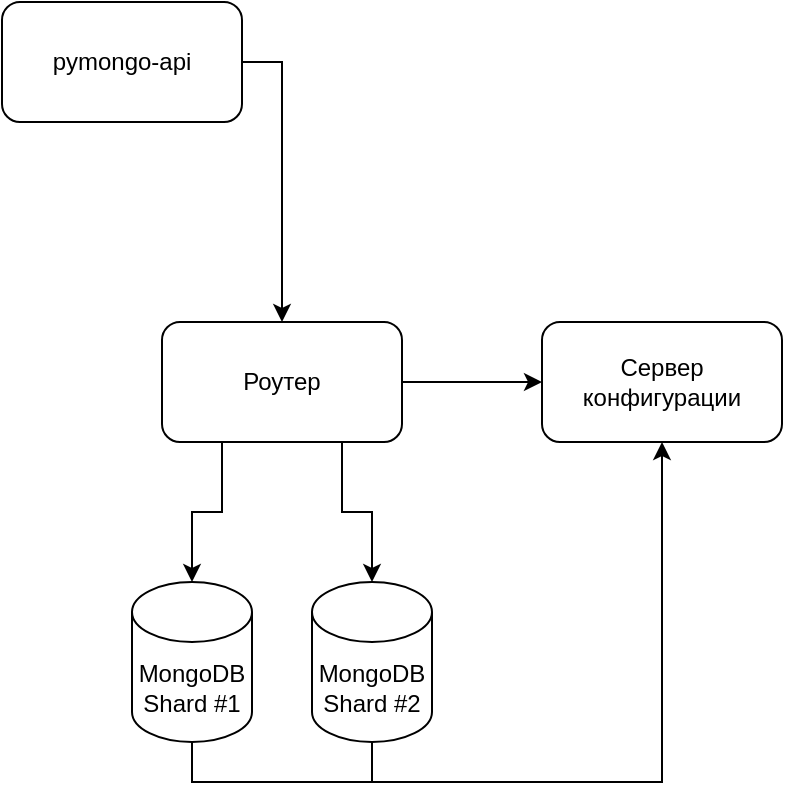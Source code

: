 <mxfile version="24.7.17" pages="5">
  <diagram name="Шарды" id="-H_mtQnk-PTXWXPvYvuk">
    <mxGraphModel dx="1242" dy="819" grid="1" gridSize="10" guides="1" tooltips="1" connect="1" arrows="1" fold="1" page="1" pageScale="1" pageWidth="1169" pageHeight="827" math="0" shadow="0">
      <root>
        <mxCell id="0" />
        <mxCell id="1" parent="0" />
        <mxCell id="zA23MoTUsTF4_91t8viU-3" value="pymongo-api" style="rounded=1;whiteSpace=wrap;html=1;" parent="1" vertex="1">
          <mxGeometry x="390" y="190" width="120" height="60" as="geometry" />
        </mxCell>
        <mxCell id="zA23MoTUsTF4_91t8viU-4" style="edgeStyle=orthogonalEdgeStyle;rounded=0;orthogonalLoop=1;jettySize=auto;html=1;exitX=1;exitY=0.5;exitDx=0;exitDy=0;entryX=0.5;entryY=0;entryDx=0;entryDy=0;" parent="1" source="zA23MoTUsTF4_91t8viU-3" target="KaaIrCQIL1EqBolWSCEa-1" edge="1">
          <mxGeometry relative="1" as="geometry">
            <mxPoint x="600" y="220" as="targetPoint" />
          </mxGeometry>
        </mxCell>
        <mxCell id="KaaIrCQIL1EqBolWSCEa-9" style="edgeStyle=orthogonalEdgeStyle;rounded=0;orthogonalLoop=1;jettySize=auto;html=1;exitX=1;exitY=0.5;exitDx=0;exitDy=0;entryX=0;entryY=0.5;entryDx=0;entryDy=0;" parent="1" source="KaaIrCQIL1EqBolWSCEa-1" target="KaaIrCQIL1EqBolWSCEa-2" edge="1">
          <mxGeometry relative="1" as="geometry" />
        </mxCell>
        <mxCell id="KaaIrCQIL1EqBolWSCEa-1" value="Роутер" style="rounded=1;whiteSpace=wrap;html=1;" parent="1" vertex="1">
          <mxGeometry x="470" y="350" width="120" height="60" as="geometry" />
        </mxCell>
        <mxCell id="KaaIrCQIL1EqBolWSCEa-2" value="Сервер конфигурации" style="rounded=1;whiteSpace=wrap;html=1;" parent="1" vertex="1">
          <mxGeometry x="660" y="350" width="120" height="60" as="geometry" />
        </mxCell>
        <mxCell id="KaaIrCQIL1EqBolWSCEa-7" value="MongoDB&lt;div&gt;Shard #1&lt;/div&gt;" style="shape=cylinder3;whiteSpace=wrap;html=1;boundedLbl=1;backgroundOutline=1;size=15;" parent="1" vertex="1">
          <mxGeometry x="455" y="480" width="60" height="80" as="geometry" />
        </mxCell>
        <mxCell id="KaaIrCQIL1EqBolWSCEa-10" style="edgeStyle=orthogonalEdgeStyle;rounded=0;orthogonalLoop=1;jettySize=auto;html=1;exitX=0.5;exitY=1;exitDx=0;exitDy=0;exitPerimeter=0;entryX=0.5;entryY=1;entryDx=0;entryDy=0;" parent="1" source="KaaIrCQIL1EqBolWSCEa-7" target="KaaIrCQIL1EqBolWSCEa-2" edge="1">
          <mxGeometry relative="1" as="geometry" />
        </mxCell>
        <mxCell id="KaaIrCQIL1EqBolWSCEa-11" style="edgeStyle=orthogonalEdgeStyle;rounded=0;orthogonalLoop=1;jettySize=auto;html=1;exitX=0.5;exitY=1;exitDx=0;exitDy=0;exitPerimeter=0;endArrow=none;endFill=0;" parent="1" source="KaaIrCQIL1EqBolWSCEa-8" edge="1">
          <mxGeometry relative="1" as="geometry">
            <mxPoint x="575" y="580" as="targetPoint" />
          </mxGeometry>
        </mxCell>
        <mxCell id="KaaIrCQIL1EqBolWSCEa-8" value="&lt;div&gt;MongoDB&lt;/div&gt;Shard #2" style="shape=cylinder3;whiteSpace=wrap;html=1;boundedLbl=1;backgroundOutline=1;size=15;" parent="1" vertex="1">
          <mxGeometry x="545" y="480" width="60" height="80" as="geometry" />
        </mxCell>
        <mxCell id="KaaIrCQIL1EqBolWSCEa-12" style="edgeStyle=orthogonalEdgeStyle;rounded=0;orthogonalLoop=1;jettySize=auto;html=1;exitX=0.25;exitY=1;exitDx=0;exitDy=0;entryX=0.5;entryY=0;entryDx=0;entryDy=0;entryPerimeter=0;" parent="1" source="KaaIrCQIL1EqBolWSCEa-1" target="KaaIrCQIL1EqBolWSCEa-7" edge="1">
          <mxGeometry relative="1" as="geometry" />
        </mxCell>
        <mxCell id="KaaIrCQIL1EqBolWSCEa-13" style="edgeStyle=orthogonalEdgeStyle;rounded=0;orthogonalLoop=1;jettySize=auto;html=1;exitX=0.75;exitY=1;exitDx=0;exitDy=0;entryX=0.5;entryY=0;entryDx=0;entryDy=0;entryPerimeter=0;" parent="1" source="KaaIrCQIL1EqBolWSCEa-1" target="KaaIrCQIL1EqBolWSCEa-8" edge="1">
          <mxGeometry relative="1" as="geometry" />
        </mxCell>
      </root>
    </mxGraphModel>
  </diagram>
  <diagram id="-vSRtfKfSct8R7osVm6a" name="Реплики">
    <mxGraphModel grid="1" page="1" gridSize="10" guides="1" tooltips="1" connect="1" arrows="1" fold="1" pageScale="1" pageWidth="1169" pageHeight="827" math="0" shadow="0">
      <root>
        <mxCell id="0" />
        <mxCell id="1" parent="0" />
        <mxCell id="INwn8wy0XwamwqrPg5im-1" value="pymongo-api" style="rounded=1;whiteSpace=wrap;html=1;" vertex="1" parent="1">
          <mxGeometry x="390" y="170" width="120" height="60" as="geometry" />
        </mxCell>
        <mxCell id="INwn8wy0XwamwqrPg5im-2" style="edgeStyle=orthogonalEdgeStyle;rounded=0;orthogonalLoop=1;jettySize=auto;html=1;exitX=1;exitY=0.5;exitDx=0;exitDy=0;entryX=0.5;entryY=0;entryDx=0;entryDy=0;" edge="1" parent="1" source="INwn8wy0XwamwqrPg5im-1" target="INwn8wy0XwamwqrPg5im-4">
          <mxGeometry relative="1" as="geometry">
            <mxPoint x="600" y="200" as="targetPoint" />
          </mxGeometry>
        </mxCell>
        <mxCell id="INwn8wy0XwamwqrPg5im-4" value="Роутер" style="rounded=1;whiteSpace=wrap;html=1;" vertex="1" parent="1">
          <mxGeometry x="470" y="330" width="120" height="60" as="geometry" />
        </mxCell>
        <mxCell id="INwn8wy0XwamwqrPg5im-5" value="Сервер конфигурации" style="rounded=1;whiteSpace=wrap;html=1;" vertex="1" parent="1">
          <mxGeometry x="490" y="610" width="120" height="60" as="geometry" />
        </mxCell>
        <mxCell id="GSSuIa9gGOgCD2Hu9WCc-6" style="edgeStyle=orthogonalEdgeStyle;rounded=0;orthogonalLoop=1;jettySize=auto;html=1;exitX=0.5;exitY=1;exitDx=0;exitDy=0;exitPerimeter=0;entryX=0.25;entryY=0;entryDx=0;entryDy=0;" edge="1" parent="1" source="INwn8wy0XwamwqrPg5im-6" target="INwn8wy0XwamwqrPg5im-5">
          <mxGeometry relative="1" as="geometry" />
        </mxCell>
        <mxCell id="INwn8wy0XwamwqrPg5im-6" value="MongoDB&lt;div&gt;Shard1-a&lt;br&gt;&lt;/div&gt;" style="shape=cylinder3;whiteSpace=wrap;html=1;boundedLbl=1;backgroundOutline=1;size=15;" vertex="1" parent="1">
          <mxGeometry x="470" y="460" width="60" height="80" as="geometry" />
        </mxCell>
        <mxCell id="GSSuIa9gGOgCD2Hu9WCc-5" style="edgeStyle=orthogonalEdgeStyle;rounded=0;orthogonalLoop=1;jettySize=auto;html=1;exitX=0.5;exitY=1;exitDx=0;exitDy=0;exitPerimeter=0;entryX=0.75;entryY=0;entryDx=0;entryDy=0;" edge="1" parent="1" source="INwn8wy0XwamwqrPg5im-9" target="INwn8wy0XwamwqrPg5im-5">
          <mxGeometry relative="1" as="geometry" />
        </mxCell>
        <mxCell id="INwn8wy0XwamwqrPg5im-9" value="&lt;div&gt;MongoDB&lt;/div&gt;Shard2-a" style="shape=cylinder3;whiteSpace=wrap;html=1;boundedLbl=1;backgroundOutline=1;size=15;" vertex="1" parent="1">
          <mxGeometry x="560" y="460" width="60" height="80" as="geometry" />
        </mxCell>
        <mxCell id="INwn8wy0XwamwqrPg5im-10" style="edgeStyle=orthogonalEdgeStyle;rounded=0;orthogonalLoop=1;jettySize=auto;html=1;exitX=0.25;exitY=1;exitDx=0;exitDy=0;entryX=0.5;entryY=0;entryDx=0;entryDy=0;entryPerimeter=0;" edge="1" parent="1" source="INwn8wy0XwamwqrPg5im-4" target="INwn8wy0XwamwqrPg5im-6">
          <mxGeometry relative="1" as="geometry" />
        </mxCell>
        <mxCell id="INwn8wy0XwamwqrPg5im-11" style="edgeStyle=orthogonalEdgeStyle;rounded=0;orthogonalLoop=1;jettySize=auto;html=1;exitX=0.75;exitY=1;exitDx=0;exitDy=0;entryX=0.5;entryY=0;entryDx=0;entryDy=0;entryPerimeter=0;" edge="1" parent="1" source="INwn8wy0XwamwqrPg5im-4" target="INwn8wy0XwamwqrPg5im-9">
          <mxGeometry relative="1" as="geometry">
            <mxPoint x="630" y="420" as="targetPoint" />
            <Array as="points">
              <mxPoint x="560" y="430" />
              <mxPoint x="590" y="430" />
            </Array>
          </mxGeometry>
        </mxCell>
        <mxCell id="lajmoHNsxcyoPbIuOoGg-1" value="MongoDB&lt;div&gt;Shard1-b&lt;/div&gt;" style="shape=cylinder3;whiteSpace=wrap;html=1;boundedLbl=1;backgroundOutline=1;size=15;" vertex="1" parent="1">
          <mxGeometry x="380" y="460" width="60" height="80" as="geometry" />
        </mxCell>
        <mxCell id="lajmoHNsxcyoPbIuOoGg-2" value="MongoDB&lt;div&gt;Shard1-c&lt;/div&gt;" style="shape=cylinder3;whiteSpace=wrap;html=1;boundedLbl=1;backgroundOutline=1;size=15;" vertex="1" parent="1">
          <mxGeometry x="290" y="460" width="60" height="80" as="geometry" />
        </mxCell>
        <mxCell id="lajmoHNsxcyoPbIuOoGg-3" value="&lt;div&gt;MongoDB&lt;/div&gt;Shard2-b" style="shape=cylinder3;whiteSpace=wrap;html=1;boundedLbl=1;backgroundOutline=1;size=15;" vertex="1" parent="1">
          <mxGeometry x="660" y="460" width="60" height="80" as="geometry" />
        </mxCell>
        <mxCell id="lajmoHNsxcyoPbIuOoGg-4" value="&lt;div&gt;MongoDB&lt;/div&gt;Shard2-c" style="shape=cylinder3;whiteSpace=wrap;html=1;boundedLbl=1;backgroundOutline=1;size=15;" vertex="1" parent="1">
          <mxGeometry x="740" y="460" width="60" height="80" as="geometry" />
        </mxCell>
        <mxCell id="GSSuIa9gGOgCD2Hu9WCc-1" style="edgeStyle=orthogonalEdgeStyle;rounded=0;orthogonalLoop=1;jettySize=auto;html=1;exitX=0;exitY=0.75;exitDx=0;exitDy=0;entryX=0.5;entryY=0;entryDx=0;entryDy=0;entryPerimeter=0;" edge="1" parent="1" source="INwn8wy0XwamwqrPg5im-4" target="lajmoHNsxcyoPbIuOoGg-2">
          <mxGeometry relative="1" as="geometry" />
        </mxCell>
        <mxCell id="GSSuIa9gGOgCD2Hu9WCc-2" style="edgeStyle=orthogonalEdgeStyle;rounded=0;orthogonalLoop=1;jettySize=auto;html=1;exitX=0;exitY=0.75;exitDx=0;exitDy=0;entryX=0.5;entryY=0;entryDx=0;entryDy=0;entryPerimeter=0;" edge="1" parent="1" source="INwn8wy0XwamwqrPg5im-4" target="lajmoHNsxcyoPbIuOoGg-1">
          <mxGeometry relative="1" as="geometry" />
        </mxCell>
        <mxCell id="GSSuIa9gGOgCD2Hu9WCc-3" style="edgeStyle=orthogonalEdgeStyle;rounded=0;orthogonalLoop=1;jettySize=auto;html=1;exitX=1;exitY=0.75;exitDx=0;exitDy=0;entryX=0.5;entryY=0;entryDx=0;entryDy=0;entryPerimeter=0;" edge="1" parent="1" source="INwn8wy0XwamwqrPg5im-4" target="lajmoHNsxcyoPbIuOoGg-4">
          <mxGeometry relative="1" as="geometry" />
        </mxCell>
        <mxCell id="GSSuIa9gGOgCD2Hu9WCc-4" style="edgeStyle=orthogonalEdgeStyle;rounded=0;orthogonalLoop=1;jettySize=auto;html=1;exitX=1;exitY=0.75;exitDx=0;exitDy=0;entryX=0.5;entryY=0;entryDx=0;entryDy=0;entryPerimeter=0;" edge="1" parent="1" source="INwn8wy0XwamwqrPg5im-4" target="lajmoHNsxcyoPbIuOoGg-3">
          <mxGeometry relative="1" as="geometry">
            <Array as="points">
              <mxPoint x="690" y="375" />
            </Array>
          </mxGeometry>
        </mxCell>
      </root>
    </mxGraphModel>
  </diagram>
  <diagram id="GvpZbkd9nTLnMCpBKmtO" name="Кэш">
    <mxGraphModel dx="1242" dy="819" grid="1" gridSize="10" guides="1" tooltips="1" connect="1" arrows="1" fold="1" page="1" pageScale="1" pageWidth="1169" pageHeight="827" math="0" shadow="0">
      <root>
        <mxCell id="0" />
        <mxCell id="1" parent="0" />
        <mxCell id="NnImKblqK0oomm_-AKxS-27" style="edgeStyle=orthogonalEdgeStyle;rounded=0;orthogonalLoop=1;jettySize=auto;html=1;exitX=1;exitY=0.5;exitDx=0;exitDy=0;entryX=0;entryY=0.5;entryDx=0;entryDy=0;" parent="1" source="NnImKblqK0oomm_-AKxS-1" edge="1">
          <mxGeometry relative="1" as="geometry">
            <mxPoint x="600" y="219" as="targetPoint" />
          </mxGeometry>
        </mxCell>
        <mxCell id="NnImKblqK0oomm_-AKxS-29" style="edgeStyle=orthogonalEdgeStyle;rounded=0;orthogonalLoop=1;jettySize=auto;html=1;exitX=0.75;exitY=0;exitDx=0;exitDy=0;entryX=0;entryY=0.75;entryDx=0;entryDy=0;" parent="1" source="YoTktcxm22btW787z-rP-1" edge="1">
          <mxGeometry relative="1" as="geometry">
            <Array as="points">
              <mxPoint x="560" y="282" />
            </Array>
            <mxPoint x="560" y="394" as="sourcePoint" />
            <mxPoint x="600" y="281.5" as="targetPoint" />
          </mxGeometry>
        </mxCell>
        <mxCell id="NnImKblqK0oomm_-AKxS-1" value="pymongo-api" style="rounded=1;whiteSpace=wrap;html=1;" parent="1" vertex="1">
          <mxGeometry x="300" y="189" width="120" height="60" as="geometry" />
        </mxCell>
        <mxCell id="NnImKblqK0oomm_-AKxS-2" style="edgeStyle=orthogonalEdgeStyle;rounded=0;orthogonalLoop=1;jettySize=auto;html=1;exitX=1;exitY=0.5;exitDx=0;exitDy=0;entryX=0.5;entryY=0;entryDx=0;entryDy=0;" parent="1" source="NnImKblqK0oomm_-AKxS-1" target="YoTktcxm22btW787z-rP-1" edge="1">
          <mxGeometry relative="1" as="geometry">
            <mxPoint x="530" y="394" as="targetPoint" />
          </mxGeometry>
        </mxCell>
        <mxCell id="NnImKblqK0oomm_-AKxS-28" style="edgeStyle=orthogonalEdgeStyle;rounded=0;orthogonalLoop=1;jettySize=auto;html=1;exitX=0.75;exitY=0;exitDx=0;exitDy=0;entryX=1;entryY=0.75;entryDx=0;entryDy=0;" parent="1" source="YoTktcxm22btW787z-rP-1" target="NnImKblqK0oomm_-AKxS-1" edge="1">
          <mxGeometry relative="1" as="geometry">
            <mxPoint x="560" y="394" as="sourcePoint" />
          </mxGeometry>
        </mxCell>
        <mxCell id="NnImKblqK0oomm_-AKxS-30" value="&lt;div&gt;&lt;span style=&quot;background-color: initial;&quot;&gt;Redis Cache&lt;/span&gt;&lt;br&gt;&lt;/div&gt;" style="shape=cylinder3;whiteSpace=wrap;html=1;boundedLbl=1;backgroundOutline=1;size=15;" parent="1" vertex="1">
          <mxGeometry x="600" y="200" width="80" height="100" as="geometry" />
        </mxCell>
        <mxCell id="YoTktcxm22btW787z-rP-1" value="Роутер" style="rounded=1;whiteSpace=wrap;html=1;" parent="1" vertex="1">
          <mxGeometry x="470" y="414" width="120" height="60" as="geometry" />
        </mxCell>
        <mxCell id="YoTktcxm22btW787z-rP-2" value="Сервер конфигурации" style="rounded=1;whiteSpace=wrap;html=1;" parent="1" vertex="1">
          <mxGeometry x="490" y="694" width="120" height="60" as="geometry" />
        </mxCell>
        <mxCell id="YoTktcxm22btW787z-rP-3" style="edgeStyle=orthogonalEdgeStyle;rounded=0;orthogonalLoop=1;jettySize=auto;html=1;exitX=0.5;exitY=1;exitDx=0;exitDy=0;exitPerimeter=0;entryX=0.25;entryY=0;entryDx=0;entryDy=0;" parent="1" source="YoTktcxm22btW787z-rP-4" target="YoTktcxm22btW787z-rP-2" edge="1">
          <mxGeometry relative="1" as="geometry" />
        </mxCell>
        <mxCell id="YoTktcxm22btW787z-rP-4" value="MongoDB&lt;div&gt;Shard1-a&lt;br&gt;&lt;/div&gt;" style="shape=cylinder3;whiteSpace=wrap;html=1;boundedLbl=1;backgroundOutline=1;size=15;" parent="1" vertex="1">
          <mxGeometry x="470" y="544" width="60" height="80" as="geometry" />
        </mxCell>
        <mxCell id="YoTktcxm22btW787z-rP-5" style="edgeStyle=orthogonalEdgeStyle;rounded=0;orthogonalLoop=1;jettySize=auto;html=1;exitX=0.5;exitY=1;exitDx=0;exitDy=0;exitPerimeter=0;entryX=0.75;entryY=0;entryDx=0;entryDy=0;" parent="1" source="YoTktcxm22btW787z-rP-6" target="YoTktcxm22btW787z-rP-2" edge="1">
          <mxGeometry relative="1" as="geometry" />
        </mxCell>
        <mxCell id="YoTktcxm22btW787z-rP-6" value="&lt;div&gt;MongoDB&lt;/div&gt;Shard2-a" style="shape=cylinder3;whiteSpace=wrap;html=1;boundedLbl=1;backgroundOutline=1;size=15;" parent="1" vertex="1">
          <mxGeometry x="560" y="544" width="60" height="80" as="geometry" />
        </mxCell>
        <mxCell id="YoTktcxm22btW787z-rP-7" style="edgeStyle=orthogonalEdgeStyle;rounded=0;orthogonalLoop=1;jettySize=auto;html=1;exitX=0.25;exitY=1;exitDx=0;exitDy=0;entryX=0.5;entryY=0;entryDx=0;entryDy=0;entryPerimeter=0;" parent="1" source="YoTktcxm22btW787z-rP-1" target="YoTktcxm22btW787z-rP-4" edge="1">
          <mxGeometry relative="1" as="geometry" />
        </mxCell>
        <mxCell id="YoTktcxm22btW787z-rP-8" style="edgeStyle=orthogonalEdgeStyle;rounded=0;orthogonalLoop=1;jettySize=auto;html=1;exitX=0.75;exitY=1;exitDx=0;exitDy=0;entryX=0.5;entryY=0;entryDx=0;entryDy=0;entryPerimeter=0;" parent="1" source="YoTktcxm22btW787z-rP-1" target="YoTktcxm22btW787z-rP-6" edge="1">
          <mxGeometry relative="1" as="geometry">
            <mxPoint x="630" y="504" as="targetPoint" />
            <Array as="points">
              <mxPoint x="560" y="514" />
              <mxPoint x="590" y="514" />
            </Array>
          </mxGeometry>
        </mxCell>
        <mxCell id="YoTktcxm22btW787z-rP-9" value="MongoDB&lt;div&gt;Shard1-b&lt;/div&gt;" style="shape=cylinder3;whiteSpace=wrap;html=1;boundedLbl=1;backgroundOutline=1;size=15;" parent="1" vertex="1">
          <mxGeometry x="380" y="544" width="60" height="80" as="geometry" />
        </mxCell>
        <mxCell id="YoTktcxm22btW787z-rP-10" value="MongoDB&lt;div&gt;Shard1-c&lt;/div&gt;" style="shape=cylinder3;whiteSpace=wrap;html=1;boundedLbl=1;backgroundOutline=1;size=15;" parent="1" vertex="1">
          <mxGeometry x="290" y="544" width="60" height="80" as="geometry" />
        </mxCell>
        <mxCell id="YoTktcxm22btW787z-rP-11" value="&lt;div&gt;MongoDB&lt;/div&gt;Shard2-b" style="shape=cylinder3;whiteSpace=wrap;html=1;boundedLbl=1;backgroundOutline=1;size=15;" parent="1" vertex="1">
          <mxGeometry x="660" y="544" width="60" height="80" as="geometry" />
        </mxCell>
        <mxCell id="YoTktcxm22btW787z-rP-12" value="&lt;div&gt;MongoDB&lt;/div&gt;Shard2-c" style="shape=cylinder3;whiteSpace=wrap;html=1;boundedLbl=1;backgroundOutline=1;size=15;" parent="1" vertex="1">
          <mxGeometry x="740" y="544" width="60" height="80" as="geometry" />
        </mxCell>
        <mxCell id="YoTktcxm22btW787z-rP-13" style="edgeStyle=orthogonalEdgeStyle;rounded=0;orthogonalLoop=1;jettySize=auto;html=1;exitX=0;exitY=0.75;exitDx=0;exitDy=0;entryX=0.5;entryY=0;entryDx=0;entryDy=0;entryPerimeter=0;" parent="1" source="YoTktcxm22btW787z-rP-1" target="YoTktcxm22btW787z-rP-10" edge="1">
          <mxGeometry relative="1" as="geometry" />
        </mxCell>
        <mxCell id="YoTktcxm22btW787z-rP-14" style="edgeStyle=orthogonalEdgeStyle;rounded=0;orthogonalLoop=1;jettySize=auto;html=1;exitX=0;exitY=0.75;exitDx=0;exitDy=0;entryX=0.5;entryY=0;entryDx=0;entryDy=0;entryPerimeter=0;" parent="1" source="YoTktcxm22btW787z-rP-1" target="YoTktcxm22btW787z-rP-9" edge="1">
          <mxGeometry relative="1" as="geometry" />
        </mxCell>
        <mxCell id="YoTktcxm22btW787z-rP-15" style="edgeStyle=orthogonalEdgeStyle;rounded=0;orthogonalLoop=1;jettySize=auto;html=1;exitX=1;exitY=0.75;exitDx=0;exitDy=0;entryX=0.5;entryY=0;entryDx=0;entryDy=0;entryPerimeter=0;" parent="1" source="YoTktcxm22btW787z-rP-1" target="YoTktcxm22btW787z-rP-12" edge="1">
          <mxGeometry relative="1" as="geometry" />
        </mxCell>
        <mxCell id="YoTktcxm22btW787z-rP-16" style="edgeStyle=orthogonalEdgeStyle;rounded=0;orthogonalLoop=1;jettySize=auto;html=1;exitX=1;exitY=0.75;exitDx=0;exitDy=0;entryX=0.5;entryY=0;entryDx=0;entryDy=0;entryPerimeter=0;" parent="1" source="YoTktcxm22btW787z-rP-1" target="YoTktcxm22btW787z-rP-11" edge="1">
          <mxGeometry relative="1" as="geometry">
            <Array as="points">
              <mxPoint x="690" y="459" />
            </Array>
          </mxGeometry>
        </mxCell>
      </root>
    </mxGraphModel>
  </diagram>
  <diagram id="xrjR-JoHhrkYkhQwz2AS" name="SVC Discovery + API Gateway">
    <mxGraphModel dx="1242" dy="1646" grid="1" gridSize="10" guides="1" tooltips="1" connect="1" arrows="1" fold="1" page="1" pageScale="1" pageWidth="1169" pageHeight="827" math="0" shadow="0">
      <root>
        <mxCell id="0" />
        <mxCell id="1" parent="0" />
        <mxCell id="MzexcO8AwbwL7O57btXT-1" style="edgeStyle=orthogonalEdgeStyle;rounded=0;orthogonalLoop=1;jettySize=auto;html=1;exitX=0.5;exitY=1;exitDx=0;exitDy=0;entryX=0;entryY=0.5;entryDx=0;entryDy=0;" parent="1" edge="1">
          <mxGeometry relative="1" as="geometry">
            <mxPoint x="255" y="-351" as="sourcePoint" />
            <mxPoint x="635" y="12" as="targetPoint" />
            <Array as="points">
              <mxPoint x="255" y="-77" />
              <mxPoint x="550" y="-77" />
              <mxPoint x="550" y="12" />
            </Array>
          </mxGeometry>
        </mxCell>
        <mxCell id="MzexcO8AwbwL7O57btXT-2" style="edgeStyle=orthogonalEdgeStyle;rounded=0;orthogonalLoop=1;jettySize=auto;html=1;exitX=0.75;exitY=0;exitDx=0;exitDy=0;entryX=0;entryY=0.75;entryDx=0;entryDy=0;" parent="1" edge="1">
          <mxGeometry relative="1" as="geometry">
            <Array as="points">
              <mxPoint x="595" y="80" />
            </Array>
            <mxPoint x="595" y="192" as="sourcePoint" />
            <mxPoint x="635" y="79.5" as="targetPoint" />
          </mxGeometry>
        </mxCell>
        <mxCell id="MzexcO8AwbwL7O57btXT-5" style="edgeStyle=orthogonalEdgeStyle;rounded=0;orthogonalLoop=1;jettySize=auto;html=1;exitX=0.625;exitY=0.001;exitDx=0;exitDy=0;entryX=0.5;entryY=1;entryDx=0;entryDy=0;exitPerimeter=0;" parent="1" source="aS39w5htyvzHMN9sAr2X-1" target="MzexcO8AwbwL7O57btXT-48" edge="1">
          <mxGeometry relative="1" as="geometry">
            <Array as="points">
              <mxPoint x="595" y="-102" />
              <mxPoint x="445" y="-102" />
            </Array>
            <mxPoint x="595" y="192" as="sourcePoint" />
          </mxGeometry>
        </mxCell>
        <mxCell id="MzexcO8AwbwL7O57btXT-28" style="edgeStyle=orthogonalEdgeStyle;rounded=0;orthogonalLoop=1;jettySize=auto;html=1;exitX=0.622;exitY=-0.006;exitDx=0;exitDy=0;entryX=0.75;entryY=1;entryDx=0;entryDy=0;exitPerimeter=0;" parent="1" source="aS39w5htyvzHMN9sAr2X-1" target="MzexcO8AwbwL7O57btXT-50" edge="1">
          <mxGeometry relative="1" as="geometry">
            <mxPoint x="285" y="-302" as="targetPoint" />
            <Array as="points">
              <mxPoint x="595" y="200" />
              <mxPoint x="595" y="200" />
              <mxPoint x="595" y="-102" />
              <mxPoint x="285" y="-102" />
            </Array>
          </mxGeometry>
        </mxCell>
        <mxCell id="MzexcO8AwbwL7O57btXT-46" style="edgeStyle=orthogonalEdgeStyle;rounded=0;orthogonalLoop=1;jettySize=auto;html=1;exitX=0.25;exitY=1;exitDx=0;exitDy=0;entryX=0.25;entryY=0;entryDx=0;entryDy=0;" parent="1" source="MzexcO8AwbwL7O57btXT-48" target="aS39w5htyvzHMN9sAr2X-1" edge="1">
          <mxGeometry relative="1" as="geometry">
            <mxPoint x="415" y="-349" as="sourcePoint" />
            <mxPoint x="565" y="195" as="targetPoint" />
            <Array as="points">
              <mxPoint x="415" y="-77" />
              <mxPoint x="550" y="-77" />
            </Array>
          </mxGeometry>
        </mxCell>
        <mxCell id="MzexcO8AwbwL7O57btXT-47" style="edgeStyle=orthogonalEdgeStyle;rounded=0;orthogonalLoop=1;jettySize=auto;html=1;exitX=0.75;exitY=0;exitDx=0;exitDy=0;entryX=0.5;entryY=1;entryDx=0;entryDy=0;dashed=1;" parent="1" source="MzexcO8AwbwL7O57btXT-48" target="MzexcO8AwbwL7O57btXT-55" edge="1">
          <mxGeometry relative="1" as="geometry">
            <Array as="points">
              <mxPoint x="475" y="-432" />
              <mxPoint x="605" y="-432" />
            </Array>
          </mxGeometry>
        </mxCell>
        <mxCell id="MzexcO8AwbwL7O57btXT-48" value="pymongo-api 2" style="rounded=1;whiteSpace=wrap;html=1;" parent="1" vertex="1">
          <mxGeometry x="385" y="-412" width="120" height="60" as="geometry" />
        </mxCell>
        <mxCell id="MzexcO8AwbwL7O57btXT-49" style="edgeStyle=orthogonalEdgeStyle;rounded=0;orthogonalLoop=1;jettySize=auto;html=1;exitX=0.75;exitY=0;exitDx=0;exitDy=0;entryX=0.5;entryY=1;entryDx=0;entryDy=0;dashed=1;" parent="1" source="MzexcO8AwbwL7O57btXT-50" target="MzexcO8AwbwL7O57btXT-55" edge="1">
          <mxGeometry relative="1" as="geometry">
            <Array as="points">
              <mxPoint x="285" y="-432" />
              <mxPoint x="605" y="-432" />
            </Array>
          </mxGeometry>
        </mxCell>
        <mxCell id="MzexcO8AwbwL7O57btXT-50" value="pymongo-api 1" style="rounded=1;whiteSpace=wrap;html=1;" parent="1" vertex="1">
          <mxGeometry x="195" y="-406" width="120" height="60" as="geometry" />
        </mxCell>
        <mxCell id="MzexcO8AwbwL7O57btXT-51" style="edgeStyle=orthogonalEdgeStyle;rounded=0;orthogonalLoop=1;jettySize=auto;html=1;exitX=0.75;exitY=1;exitDx=0;exitDy=0;entryX=0.5;entryY=0;entryDx=0;entryDy=0;" parent="1" source="MzexcO8AwbwL7O57btXT-52" target="MzexcO8AwbwL7O57btXT-48" edge="1">
          <mxGeometry relative="1" as="geometry" />
        </mxCell>
        <mxCell id="MzexcO8AwbwL7O57btXT-52" value="APISIX Gateway" style="rounded=1;whiteSpace=wrap;html=1;" parent="1" vertex="1">
          <mxGeometry x="285" y="-552" width="120" height="60" as="geometry" />
        </mxCell>
        <mxCell id="MzexcO8AwbwL7O57btXT-53" style="edgeStyle=orthogonalEdgeStyle;rounded=0;orthogonalLoop=1;jettySize=auto;html=1;exitX=1;exitY=0.5;exitDx=0;exitDy=0;entryX=0;entryY=0.5;entryDx=0;entryDy=0;" parent="1" source="MzexcO8AwbwL7O57btXT-54" target="MzexcO8AwbwL7O57btXT-55" edge="1">
          <mxGeometry relative="1" as="geometry" />
        </mxCell>
        <mxCell id="MzexcO8AwbwL7O57btXT-54" value="consul kv" style="rounded=1;whiteSpace=wrap;html=1;" parent="1" vertex="1">
          <mxGeometry x="395" y="-542" width="60" height="40" as="geometry" />
        </mxCell>
        <mxCell id="MzexcO8AwbwL7O57btXT-55" value="consul" style="rounded=1;whiteSpace=wrap;html=1;" parent="1" vertex="1">
          <mxGeometry x="575" y="-542" width="60" height="40" as="geometry" />
        </mxCell>
        <mxCell id="MzexcO8AwbwL7O57btXT-56" style="edgeStyle=orthogonalEdgeStyle;rounded=0;orthogonalLoop=1;jettySize=auto;html=1;exitX=0.25;exitY=1;exitDx=0;exitDy=0;entryX=0.5;entryY=0;entryDx=0;entryDy=0;" parent="1" source="MzexcO8AwbwL7O57btXT-52" target="MzexcO8AwbwL7O57btXT-50" edge="1">
          <mxGeometry relative="1" as="geometry" />
        </mxCell>
        <mxCell id="MzexcO8AwbwL7O57btXT-57" style="edgeStyle=orthogonalEdgeStyle;rounded=0;orthogonalLoop=1;jettySize=auto;html=1;exitX=0.5;exitY=1;exitDx=0;exitDy=0;entryX=0.5;entryY=0;entryDx=0;entryDy=0;" parent="1" source="MzexcO8AwbwL7O57btXT-58" target="MzexcO8AwbwL7O57btXT-52" edge="1">
          <mxGeometry relative="1" as="geometry" />
        </mxCell>
        <mxCell id="MzexcO8AwbwL7O57btXT-58" value="Nginx" style="rounded=1;whiteSpace=wrap;html=1;" parent="1" vertex="1">
          <mxGeometry x="285" y="-645" width="120" height="60" as="geometry" />
        </mxCell>
        <mxCell id="aS39w5htyvzHMN9sAr2X-1" value="Роутер" style="rounded=1;whiteSpace=wrap;html=1;" parent="1" vertex="1">
          <mxGeometry x="520" y="210" width="120" height="60" as="geometry" />
        </mxCell>
        <mxCell id="aS39w5htyvzHMN9sAr2X-2" value="Сервер конфигурации" style="rounded=1;whiteSpace=wrap;html=1;" parent="1" vertex="1">
          <mxGeometry x="540" y="490" width="120" height="60" as="geometry" />
        </mxCell>
        <mxCell id="aS39w5htyvzHMN9sAr2X-3" style="edgeStyle=orthogonalEdgeStyle;rounded=0;orthogonalLoop=1;jettySize=auto;html=1;exitX=0.5;exitY=1;exitDx=0;exitDy=0;exitPerimeter=0;entryX=0.25;entryY=0;entryDx=0;entryDy=0;" parent="1" source="aS39w5htyvzHMN9sAr2X-4" target="aS39w5htyvzHMN9sAr2X-2" edge="1">
          <mxGeometry relative="1" as="geometry" />
        </mxCell>
        <mxCell id="aS39w5htyvzHMN9sAr2X-4" value="MongoDB&lt;div&gt;Shard1-a&lt;br&gt;&lt;/div&gt;" style="shape=cylinder3;whiteSpace=wrap;html=1;boundedLbl=1;backgroundOutline=1;size=15;" parent="1" vertex="1">
          <mxGeometry x="520" y="340" width="60" height="80" as="geometry" />
        </mxCell>
        <mxCell id="aS39w5htyvzHMN9sAr2X-5" style="edgeStyle=orthogonalEdgeStyle;rounded=0;orthogonalLoop=1;jettySize=auto;html=1;exitX=0.5;exitY=1;exitDx=0;exitDy=0;exitPerimeter=0;entryX=0.75;entryY=0;entryDx=0;entryDy=0;" parent="1" source="aS39w5htyvzHMN9sAr2X-6" target="aS39w5htyvzHMN9sAr2X-2" edge="1">
          <mxGeometry relative="1" as="geometry" />
        </mxCell>
        <mxCell id="aS39w5htyvzHMN9sAr2X-6" value="&lt;div&gt;MongoDB&lt;/div&gt;Shard2-a" style="shape=cylinder3;whiteSpace=wrap;html=1;boundedLbl=1;backgroundOutline=1;size=15;" parent="1" vertex="1">
          <mxGeometry x="610" y="340" width="60" height="80" as="geometry" />
        </mxCell>
        <mxCell id="aS39w5htyvzHMN9sAr2X-7" style="edgeStyle=orthogonalEdgeStyle;rounded=0;orthogonalLoop=1;jettySize=auto;html=1;exitX=0.25;exitY=1;exitDx=0;exitDy=0;entryX=0.5;entryY=0;entryDx=0;entryDy=0;entryPerimeter=0;" parent="1" source="aS39w5htyvzHMN9sAr2X-1" target="aS39w5htyvzHMN9sAr2X-4" edge="1">
          <mxGeometry relative="1" as="geometry" />
        </mxCell>
        <mxCell id="aS39w5htyvzHMN9sAr2X-8" style="edgeStyle=orthogonalEdgeStyle;rounded=0;orthogonalLoop=1;jettySize=auto;html=1;exitX=0.75;exitY=1;exitDx=0;exitDy=0;entryX=0.5;entryY=0;entryDx=0;entryDy=0;entryPerimeter=0;" parent="1" source="aS39w5htyvzHMN9sAr2X-1" target="aS39w5htyvzHMN9sAr2X-6" edge="1">
          <mxGeometry relative="1" as="geometry">
            <mxPoint x="680" y="300" as="targetPoint" />
            <Array as="points">
              <mxPoint x="610" y="310" />
              <mxPoint x="640" y="310" />
            </Array>
          </mxGeometry>
        </mxCell>
        <mxCell id="aS39w5htyvzHMN9sAr2X-9" value="MongoDB&lt;div&gt;Shard1-b&lt;/div&gt;" style="shape=cylinder3;whiteSpace=wrap;html=1;boundedLbl=1;backgroundOutline=1;size=15;" parent="1" vertex="1">
          <mxGeometry x="430" y="340" width="60" height="80" as="geometry" />
        </mxCell>
        <mxCell id="aS39w5htyvzHMN9sAr2X-10" value="MongoDB&lt;div&gt;Shard1-c&lt;/div&gt;" style="shape=cylinder3;whiteSpace=wrap;html=1;boundedLbl=1;backgroundOutline=1;size=15;" parent="1" vertex="1">
          <mxGeometry x="340" y="340" width="60" height="80" as="geometry" />
        </mxCell>
        <mxCell id="aS39w5htyvzHMN9sAr2X-11" value="&lt;div&gt;MongoDB&lt;/div&gt;Shard2-b" style="shape=cylinder3;whiteSpace=wrap;html=1;boundedLbl=1;backgroundOutline=1;size=15;" parent="1" vertex="1">
          <mxGeometry x="710" y="340" width="60" height="80" as="geometry" />
        </mxCell>
        <mxCell id="aS39w5htyvzHMN9sAr2X-12" value="&lt;div&gt;MongoDB&lt;/div&gt;Shard2-c" style="shape=cylinder3;whiteSpace=wrap;html=1;boundedLbl=1;backgroundOutline=1;size=15;" parent="1" vertex="1">
          <mxGeometry x="790" y="340" width="60" height="80" as="geometry" />
        </mxCell>
        <mxCell id="aS39w5htyvzHMN9sAr2X-13" style="edgeStyle=orthogonalEdgeStyle;rounded=0;orthogonalLoop=1;jettySize=auto;html=1;exitX=0;exitY=0.75;exitDx=0;exitDy=0;entryX=0.5;entryY=0;entryDx=0;entryDy=0;entryPerimeter=0;" parent="1" source="aS39w5htyvzHMN9sAr2X-1" target="aS39w5htyvzHMN9sAr2X-10" edge="1">
          <mxGeometry relative="1" as="geometry" />
        </mxCell>
        <mxCell id="aS39w5htyvzHMN9sAr2X-14" style="edgeStyle=orthogonalEdgeStyle;rounded=0;orthogonalLoop=1;jettySize=auto;html=1;exitX=0;exitY=0.75;exitDx=0;exitDy=0;entryX=0.5;entryY=0;entryDx=0;entryDy=0;entryPerimeter=0;" parent="1" source="aS39w5htyvzHMN9sAr2X-1" target="aS39w5htyvzHMN9sAr2X-9" edge="1">
          <mxGeometry relative="1" as="geometry" />
        </mxCell>
        <mxCell id="aS39w5htyvzHMN9sAr2X-15" style="edgeStyle=orthogonalEdgeStyle;rounded=0;orthogonalLoop=1;jettySize=auto;html=1;exitX=1;exitY=0.75;exitDx=0;exitDy=0;entryX=0.5;entryY=0;entryDx=0;entryDy=0;entryPerimeter=0;" parent="1" source="aS39w5htyvzHMN9sAr2X-1" target="aS39w5htyvzHMN9sAr2X-12" edge="1">
          <mxGeometry relative="1" as="geometry" />
        </mxCell>
        <mxCell id="aS39w5htyvzHMN9sAr2X-16" style="edgeStyle=orthogonalEdgeStyle;rounded=0;orthogonalLoop=1;jettySize=auto;html=1;exitX=1;exitY=0.75;exitDx=0;exitDy=0;entryX=0.5;entryY=0;entryDx=0;entryDy=0;entryPerimeter=0;" parent="1" source="aS39w5htyvzHMN9sAr2X-1" target="aS39w5htyvzHMN9sAr2X-11" edge="1">
          <mxGeometry relative="1" as="geometry">
            <Array as="points">
              <mxPoint x="740" y="255" />
            </Array>
          </mxGeometry>
        </mxCell>
        <mxCell id="f_IZH7NLAXfGk4ttUxWW-1" value="&lt;div&gt;&lt;span style=&quot;background-color: initial;&quot;&gt;Redis Cache&lt;/span&gt;&lt;br&gt;&lt;/div&gt;" style="shape=cylinder3;whiteSpace=wrap;html=1;boundedLbl=1;backgroundOutline=1;size=15;" vertex="1" parent="1">
          <mxGeometry x="635" width="80" height="100" as="geometry" />
        </mxCell>
      </root>
    </mxGraphModel>
  </diagram>
  <diagram id="NP9MVlc3JazlGBDnKXfm" name="CDN">
    <mxGraphModel dx="1242" dy="1646" grid="1" gridSize="10" guides="1" tooltips="1" connect="1" arrows="1" fold="1" page="1" pageScale="1" pageWidth="1169" pageHeight="827" math="0" shadow="0">
      <root>
        <mxCell id="0" />
        <mxCell id="1" parent="0" />
        <mxCell id="8ZuUWyzCT0wFecu1jvj8-1" style="edgeStyle=orthogonalEdgeStyle;rounded=0;orthogonalLoop=1;jettySize=auto;html=1;exitX=0.5;exitY=1;exitDx=0;exitDy=0;entryX=0;entryY=0.5;entryDx=0;entryDy=0;" parent="1" edge="1">
          <mxGeometry relative="1" as="geometry">
            <mxPoint x="207" y="-191" as="sourcePoint" />
            <mxPoint x="587" y="172" as="targetPoint" />
            <Array as="points">
              <mxPoint x="207" y="83" />
              <mxPoint x="517" y="83" />
              <mxPoint x="517" y="172" />
            </Array>
          </mxGeometry>
        </mxCell>
        <mxCell id="8ZuUWyzCT0wFecu1jvj8-2" style="edgeStyle=orthogonalEdgeStyle;rounded=0;orthogonalLoop=1;jettySize=auto;html=1;exitX=0.75;exitY=0;exitDx=0;exitDy=0;entryX=0;entryY=0.75;entryDx=0;entryDy=0;" parent="1" edge="1">
          <mxGeometry relative="1" as="geometry">
            <Array as="points">
              <mxPoint x="547" y="240" />
            </Array>
            <mxPoint x="547" y="352" as="sourcePoint" />
            <mxPoint x="587" y="239.5" as="targetPoint" />
          </mxGeometry>
        </mxCell>
        <mxCell id="8ZuUWyzCT0wFecu1jvj8-4" style="edgeStyle=orthogonalEdgeStyle;rounded=0;orthogonalLoop=1;jettySize=auto;html=1;exitX=0.5;exitY=1;exitDx=0;exitDy=0;entryX=0.5;entryY=0;entryDx=0;entryDy=0;" parent="1" source="8ZuUWyzCT0wFecu1jvj8-47" edge="1">
          <mxGeometry relative="1" as="geometry">
            <mxPoint x="517" y="352" as="targetPoint" />
            <mxPoint x="407" y="177" as="sourcePoint" />
          </mxGeometry>
        </mxCell>
        <mxCell id="8ZuUWyzCT0wFecu1jvj8-55" style="edgeStyle=orthogonalEdgeStyle;rounded=0;orthogonalLoop=1;jettySize=auto;html=1;exitX=0.75;exitY=0;exitDx=0;exitDy=0;entryX=0.5;entryY=1;entryDx=0;entryDy=0;" parent="1" target="8ZuUWyzCT0wFecu1jvj8-46" edge="1">
          <mxGeometry relative="1" as="geometry">
            <Array as="points">
              <mxPoint x="547" y="58" />
              <mxPoint x="397" y="58" />
            </Array>
            <mxPoint x="547" y="352" as="sourcePoint" />
          </mxGeometry>
        </mxCell>
        <mxCell id="8ZuUWyzCT0wFecu1jvj8-28" style="edgeStyle=orthogonalEdgeStyle;rounded=0;orthogonalLoop=1;jettySize=auto;html=1;exitX=0.75;exitY=0;exitDx=0;exitDy=0;entryX=0.75;entryY=1;entryDx=0;entryDy=0;" parent="1" target="8ZuUWyzCT0wFecu1jvj8-47" edge="1">
          <mxGeometry relative="1" as="geometry">
            <mxPoint x="237" y="-142" as="targetPoint" />
            <Array as="points">
              <mxPoint x="547" y="58" />
              <mxPoint x="237" y="58" />
            </Array>
            <mxPoint x="547" y="352" as="sourcePoint" />
          </mxGeometry>
        </mxCell>
        <mxCell id="8ZuUWyzCT0wFecu1jvj8-54" style="edgeStyle=orthogonalEdgeStyle;rounded=0;orthogonalLoop=1;jettySize=auto;html=1;exitX=0.25;exitY=1;exitDx=0;exitDy=0;entryX=0.5;entryY=0;entryDx=0;entryDy=0;" parent="1" source="8ZuUWyzCT0wFecu1jvj8-46" edge="1">
          <mxGeometry relative="1" as="geometry">
            <mxPoint x="367" y="-189" as="sourcePoint" />
            <mxPoint x="517" y="352" as="targetPoint" />
            <Array as="points">
              <mxPoint x="367" y="83" />
              <mxPoint x="517" y="83" />
            </Array>
          </mxGeometry>
        </mxCell>
        <mxCell id="rs07HKRbEGDDQ1WjoEBr-2" style="edgeStyle=orthogonalEdgeStyle;rounded=0;orthogonalLoop=1;jettySize=auto;html=1;exitX=0.75;exitY=0;exitDx=0;exitDy=0;entryX=0.5;entryY=1;entryDx=0;entryDy=0;dashed=1;" parent="1" source="8ZuUWyzCT0wFecu1jvj8-46" target="8ZuUWyzCT0wFecu1jvj8-50" edge="1">
          <mxGeometry relative="1" as="geometry">
            <Array as="points">
              <mxPoint x="427" y="-272" />
              <mxPoint x="557" y="-272" />
            </Array>
          </mxGeometry>
        </mxCell>
        <mxCell id="8ZuUWyzCT0wFecu1jvj8-46" value="pymongo-api 2" style="rounded=1;whiteSpace=wrap;html=1;" parent="1" vertex="1">
          <mxGeometry x="337" y="-252" width="120" height="60" as="geometry" />
        </mxCell>
        <mxCell id="rs07HKRbEGDDQ1WjoEBr-1" style="edgeStyle=orthogonalEdgeStyle;rounded=0;orthogonalLoop=1;jettySize=auto;html=1;exitX=0.75;exitY=0;exitDx=0;exitDy=0;entryX=0.5;entryY=1;entryDx=0;entryDy=0;dashed=1;" parent="1" source="8ZuUWyzCT0wFecu1jvj8-47" target="8ZuUWyzCT0wFecu1jvj8-50" edge="1">
          <mxGeometry relative="1" as="geometry">
            <Array as="points">
              <mxPoint x="237" y="-272" />
              <mxPoint x="557" y="-272" />
            </Array>
          </mxGeometry>
        </mxCell>
        <mxCell id="8ZuUWyzCT0wFecu1jvj8-47" value="pymongo-api 1" style="rounded=1;whiteSpace=wrap;html=1;" parent="1" vertex="1">
          <mxGeometry x="147" y="-246" width="120" height="60" as="geometry" />
        </mxCell>
        <mxCell id="8ZuUWyzCT0wFecu1jvj8-53" style="edgeStyle=orthogonalEdgeStyle;rounded=0;orthogonalLoop=1;jettySize=auto;html=1;exitX=0.75;exitY=1;exitDx=0;exitDy=0;entryX=0.5;entryY=0;entryDx=0;entryDy=0;" parent="1" source="8ZuUWyzCT0wFecu1jvj8-48" target="8ZuUWyzCT0wFecu1jvj8-46" edge="1">
          <mxGeometry relative="1" as="geometry" />
        </mxCell>
        <mxCell id="8ZuUWyzCT0wFecu1jvj8-48" value="APISIX Gateway" style="rounded=1;whiteSpace=wrap;html=1;" parent="1" vertex="1">
          <mxGeometry x="237" y="-392" width="120" height="60" as="geometry" />
        </mxCell>
        <mxCell id="8ZuUWyzCT0wFecu1jvj8-51" style="edgeStyle=orthogonalEdgeStyle;rounded=0;orthogonalLoop=1;jettySize=auto;html=1;exitX=1;exitY=0.5;exitDx=0;exitDy=0;entryX=0;entryY=0.5;entryDx=0;entryDy=0;" parent="1" source="8ZuUWyzCT0wFecu1jvj8-49" target="8ZuUWyzCT0wFecu1jvj8-50" edge="1">
          <mxGeometry relative="1" as="geometry" />
        </mxCell>
        <mxCell id="8ZuUWyzCT0wFecu1jvj8-49" value="consul kv" style="rounded=1;whiteSpace=wrap;html=1;" parent="1" vertex="1">
          <mxGeometry x="347" y="-382" width="60" height="40" as="geometry" />
        </mxCell>
        <mxCell id="8ZuUWyzCT0wFecu1jvj8-50" value="consul" style="rounded=1;whiteSpace=wrap;html=1;" parent="1" vertex="1">
          <mxGeometry x="527" y="-382" width="60" height="40" as="geometry" />
        </mxCell>
        <mxCell id="8ZuUWyzCT0wFecu1jvj8-52" style="edgeStyle=orthogonalEdgeStyle;rounded=0;orthogonalLoop=1;jettySize=auto;html=1;exitX=0.25;exitY=1;exitDx=0;exitDy=0;entryX=0.5;entryY=0;entryDx=0;entryDy=0;" parent="1" source="8ZuUWyzCT0wFecu1jvj8-48" target="8ZuUWyzCT0wFecu1jvj8-47" edge="1">
          <mxGeometry relative="1" as="geometry" />
        </mxCell>
        <mxCell id="8ZuUWyzCT0wFecu1jvj8-60" style="edgeStyle=orthogonalEdgeStyle;rounded=0;orthogonalLoop=1;jettySize=auto;html=1;exitX=0.5;exitY=1;exitDx=0;exitDy=0;entryX=0.5;entryY=0;entryDx=0;entryDy=0;" parent="1" source="8ZuUWyzCT0wFecu1jvj8-59" target="8ZuUWyzCT0wFecu1jvj8-48" edge="1">
          <mxGeometry relative="1" as="geometry" />
        </mxCell>
        <mxCell id="8ZuUWyzCT0wFecu1jvj8-59" value="Nginx" style="rounded=1;whiteSpace=wrap;html=1;" parent="1" vertex="1">
          <mxGeometry x="237" y="-485" width="120" height="60" as="geometry" />
        </mxCell>
        <mxCell id="8ZuUWyzCT0wFecu1jvj8-61" value="User" style="shape=umlActor;verticalLabelPosition=bottom;verticalAlign=top;html=1;outlineConnect=0;" parent="1" vertex="1">
          <mxGeometry x="92" y="-580" width="30" height="60" as="geometry" />
        </mxCell>
        <mxCell id="8ZuUWyzCT0wFecu1jvj8-62" style="edgeStyle=orthogonalEdgeStyle;rounded=0;orthogonalLoop=1;jettySize=auto;html=1;exitX=0.5;exitY=0.5;exitDx=0;exitDy=0;exitPerimeter=0;entryX=0;entryY=0.5;entryDx=0;entryDy=0;" parent="1" source="8ZuUWyzCT0wFecu1jvj8-61" target="fXVTAgjIJys2vHGJfyuW-1" edge="1">
          <mxGeometry relative="1" as="geometry">
            <mxPoint x="202" y="-540" as="targetPoint" />
          </mxGeometry>
        </mxCell>
        <mxCell id="fXVTAgjIJys2vHGJfyuW-2" style="edgeStyle=orthogonalEdgeStyle;rounded=0;orthogonalLoop=1;jettySize=auto;html=1;exitX=0.5;exitY=1;exitDx=0;exitDy=0;entryX=0.5;entryY=0;entryDx=0;entryDy=0;" parent="1" source="fXVTAgjIJys2vHGJfyuW-1" target="8ZuUWyzCT0wFecu1jvj8-59" edge="1">
          <mxGeometry relative="1" as="geometry" />
        </mxCell>
        <mxCell id="fXVTAgjIJys2vHGJfyuW-1" value="Web App" style="rounded=1;whiteSpace=wrap;html=1;" parent="1" vertex="1">
          <mxGeometry x="237" y="-580" width="120" height="60" as="geometry" />
        </mxCell>
        <mxCell id="fXVTAgjIJys2vHGJfyuW-4" value="" style="rounded=1;whiteSpace=wrap;html=1;" parent="1" vertex="1">
          <mxGeometry x="692" y="-680" width="215" height="260" as="geometry" />
        </mxCell>
        <mxCell id="fXVTAgjIJys2vHGJfyuW-5" value="CDN" style="text;html=1;align=center;verticalAlign=middle;whiteSpace=wrap;rounded=0;" parent="1" vertex="1">
          <mxGeometry x="770" y="-667" width="60" height="30" as="geometry" />
        </mxCell>
        <mxCell id="fXVTAgjIJys2vHGJfyuW-12" style="edgeStyle=orthogonalEdgeStyle;rounded=0;orthogonalLoop=1;jettySize=auto;html=1;exitX=1;exitY=0.5;exitDx=0;exitDy=0;entryX=0;entryY=0.5;entryDx=0;entryDy=0;" parent="1" source="fXVTAgjIJys2vHGJfyuW-6" target="fXVTAgjIJys2vHGJfyuW-10" edge="1">
          <mxGeometry relative="1" as="geometry" />
        </mxCell>
        <mxCell id="fXVTAgjIJys2vHGJfyuW-6" value="Region #1&lt;br&gt;Static server" style="rounded=0;whiteSpace=wrap;html=1;dashed=1;" parent="1" vertex="1">
          <mxGeometry x="712" y="-620" width="180" height="70" as="geometry" />
        </mxCell>
        <mxCell id="fXVTAgjIJys2vHGJfyuW-13" style="edgeStyle=orthogonalEdgeStyle;rounded=0;orthogonalLoop=1;jettySize=auto;html=1;exitX=1;exitY=0.5;exitDx=0;exitDy=0;entryX=0;entryY=0.5;entryDx=0;entryDy=0;" parent="1" source="fXVTAgjIJys2vHGJfyuW-7" target="fXVTAgjIJys2vHGJfyuW-10" edge="1">
          <mxGeometry relative="1" as="geometry">
            <mxPoint x="942" y="-490" as="targetPoint" />
          </mxGeometry>
        </mxCell>
        <mxCell id="fXVTAgjIJys2vHGJfyuW-7" value="Region 2&lt;br&gt;Static server" style="rounded=0;whiteSpace=wrap;html=1;dashed=1;" parent="1" vertex="1">
          <mxGeometry x="712" y="-530" width="180" height="70" as="geometry" />
        </mxCell>
        <mxCell id="fXVTAgjIJys2vHGJfyuW-8" style="edgeStyle=orthogonalEdgeStyle;rounded=0;orthogonalLoop=1;jettySize=auto;html=1;exitX=1;exitY=0.5;exitDx=0;exitDy=0;entryX=0;entryY=0.5;entryDx=0;entryDy=0;" parent="1" source="fXVTAgjIJys2vHGJfyuW-1" target="fXVTAgjIJys2vHGJfyuW-7" edge="1">
          <mxGeometry relative="1" as="geometry" />
        </mxCell>
        <mxCell id="fXVTAgjIJys2vHGJfyuW-3" style="edgeStyle=orthogonalEdgeStyle;rounded=0;orthogonalLoop=1;jettySize=auto;html=1;exitX=1;exitY=0.5;exitDx=0;exitDy=0;entryX=0;entryY=0.5;entryDx=0;entryDy=0;" parent="1" source="fXVTAgjIJys2vHGJfyuW-1" target="fXVTAgjIJys2vHGJfyuW-6" edge="1">
          <mxGeometry relative="1" as="geometry">
            <mxPoint x="672.0" y="-550.304" as="targetPoint" />
          </mxGeometry>
        </mxCell>
        <mxCell id="fXVTAgjIJys2vHGJfyuW-10" value="Origin static server" style="rounded=1;whiteSpace=wrap;html=1;" parent="1" vertex="1">
          <mxGeometry x="957" y="-570" width="120" height="60" as="geometry" />
        </mxCell>
        <mxCell id="jDQTzrBoFLJnPVr8hJqS-17" value="Роутер" style="rounded=1;whiteSpace=wrap;html=1;" parent="1" vertex="1">
          <mxGeometry x="470" y="350" width="120" height="60" as="geometry" />
        </mxCell>
        <mxCell id="jDQTzrBoFLJnPVr8hJqS-18" value="Сервер конфигурации" style="rounded=1;whiteSpace=wrap;html=1;" parent="1" vertex="1">
          <mxGeometry x="490" y="630" width="120" height="60" as="geometry" />
        </mxCell>
        <mxCell id="jDQTzrBoFLJnPVr8hJqS-19" style="edgeStyle=orthogonalEdgeStyle;rounded=0;orthogonalLoop=1;jettySize=auto;html=1;exitX=0.5;exitY=1;exitDx=0;exitDy=0;exitPerimeter=0;entryX=0.25;entryY=0;entryDx=0;entryDy=0;" parent="1" source="jDQTzrBoFLJnPVr8hJqS-20" target="jDQTzrBoFLJnPVr8hJqS-18" edge="1">
          <mxGeometry relative="1" as="geometry" />
        </mxCell>
        <mxCell id="jDQTzrBoFLJnPVr8hJqS-20" value="MongoDB&lt;div&gt;Shard1-a&lt;br&gt;&lt;/div&gt;" style="shape=cylinder3;whiteSpace=wrap;html=1;boundedLbl=1;backgroundOutline=1;size=15;" parent="1" vertex="1">
          <mxGeometry x="470" y="480" width="60" height="80" as="geometry" />
        </mxCell>
        <mxCell id="jDQTzrBoFLJnPVr8hJqS-21" style="edgeStyle=orthogonalEdgeStyle;rounded=0;orthogonalLoop=1;jettySize=auto;html=1;exitX=0.5;exitY=1;exitDx=0;exitDy=0;exitPerimeter=0;entryX=0.75;entryY=0;entryDx=0;entryDy=0;" parent="1" source="jDQTzrBoFLJnPVr8hJqS-22" target="jDQTzrBoFLJnPVr8hJqS-18" edge="1">
          <mxGeometry relative="1" as="geometry" />
        </mxCell>
        <mxCell id="jDQTzrBoFLJnPVr8hJqS-22" value="&lt;div&gt;MongoDB&lt;/div&gt;Shard2-a" style="shape=cylinder3;whiteSpace=wrap;html=1;boundedLbl=1;backgroundOutline=1;size=15;" parent="1" vertex="1">
          <mxGeometry x="560" y="480" width="60" height="80" as="geometry" />
        </mxCell>
        <mxCell id="jDQTzrBoFLJnPVr8hJqS-23" style="edgeStyle=orthogonalEdgeStyle;rounded=0;orthogonalLoop=1;jettySize=auto;html=1;exitX=0.25;exitY=1;exitDx=0;exitDy=0;entryX=0.5;entryY=0;entryDx=0;entryDy=0;entryPerimeter=0;" parent="1" source="jDQTzrBoFLJnPVr8hJqS-17" target="jDQTzrBoFLJnPVr8hJqS-20" edge="1">
          <mxGeometry relative="1" as="geometry" />
        </mxCell>
        <mxCell id="jDQTzrBoFLJnPVr8hJqS-24" style="edgeStyle=orthogonalEdgeStyle;rounded=0;orthogonalLoop=1;jettySize=auto;html=1;exitX=0.75;exitY=1;exitDx=0;exitDy=0;entryX=0.5;entryY=0;entryDx=0;entryDy=0;entryPerimeter=0;" parent="1" source="jDQTzrBoFLJnPVr8hJqS-17" target="jDQTzrBoFLJnPVr8hJqS-22" edge="1">
          <mxGeometry relative="1" as="geometry">
            <mxPoint x="630" y="440" as="targetPoint" />
            <Array as="points">
              <mxPoint x="560" y="450" />
              <mxPoint x="590" y="450" />
            </Array>
          </mxGeometry>
        </mxCell>
        <mxCell id="jDQTzrBoFLJnPVr8hJqS-25" value="MongoDB&lt;div&gt;Shard1-b&lt;/div&gt;" style="shape=cylinder3;whiteSpace=wrap;html=1;boundedLbl=1;backgroundOutline=1;size=15;" parent="1" vertex="1">
          <mxGeometry x="380" y="480" width="60" height="80" as="geometry" />
        </mxCell>
        <mxCell id="jDQTzrBoFLJnPVr8hJqS-26" value="MongoDB&lt;div&gt;Shard1-c&lt;/div&gt;" style="shape=cylinder3;whiteSpace=wrap;html=1;boundedLbl=1;backgroundOutline=1;size=15;" parent="1" vertex="1">
          <mxGeometry x="290" y="480" width="60" height="80" as="geometry" />
        </mxCell>
        <mxCell id="jDQTzrBoFLJnPVr8hJqS-27" value="&lt;div&gt;MongoDB&lt;/div&gt;Shard2-b" style="shape=cylinder3;whiteSpace=wrap;html=1;boundedLbl=1;backgroundOutline=1;size=15;" parent="1" vertex="1">
          <mxGeometry x="660" y="480" width="60" height="80" as="geometry" />
        </mxCell>
        <mxCell id="jDQTzrBoFLJnPVr8hJqS-28" value="&lt;div&gt;MongoDB&lt;/div&gt;Shard2-c" style="shape=cylinder3;whiteSpace=wrap;html=1;boundedLbl=1;backgroundOutline=1;size=15;" parent="1" vertex="1">
          <mxGeometry x="740" y="480" width="60" height="80" as="geometry" />
        </mxCell>
        <mxCell id="jDQTzrBoFLJnPVr8hJqS-29" style="edgeStyle=orthogonalEdgeStyle;rounded=0;orthogonalLoop=1;jettySize=auto;html=1;exitX=0;exitY=0.75;exitDx=0;exitDy=0;entryX=0.5;entryY=0;entryDx=0;entryDy=0;entryPerimeter=0;" parent="1" source="jDQTzrBoFLJnPVr8hJqS-17" target="jDQTzrBoFLJnPVr8hJqS-26" edge="1">
          <mxGeometry relative="1" as="geometry" />
        </mxCell>
        <mxCell id="jDQTzrBoFLJnPVr8hJqS-30" style="edgeStyle=orthogonalEdgeStyle;rounded=0;orthogonalLoop=1;jettySize=auto;html=1;exitX=0;exitY=0.75;exitDx=0;exitDy=0;entryX=0.5;entryY=0;entryDx=0;entryDy=0;entryPerimeter=0;" parent="1" source="jDQTzrBoFLJnPVr8hJqS-17" target="jDQTzrBoFLJnPVr8hJqS-25" edge="1">
          <mxGeometry relative="1" as="geometry" />
        </mxCell>
        <mxCell id="jDQTzrBoFLJnPVr8hJqS-31" style="edgeStyle=orthogonalEdgeStyle;rounded=0;orthogonalLoop=1;jettySize=auto;html=1;exitX=1;exitY=0.75;exitDx=0;exitDy=0;entryX=0.5;entryY=0;entryDx=0;entryDy=0;entryPerimeter=0;" parent="1" source="jDQTzrBoFLJnPVr8hJqS-17" target="jDQTzrBoFLJnPVr8hJqS-28" edge="1">
          <mxGeometry relative="1" as="geometry" />
        </mxCell>
        <mxCell id="jDQTzrBoFLJnPVr8hJqS-32" style="edgeStyle=orthogonalEdgeStyle;rounded=0;orthogonalLoop=1;jettySize=auto;html=1;exitX=1;exitY=0.75;exitDx=0;exitDy=0;entryX=0.5;entryY=0;entryDx=0;entryDy=0;entryPerimeter=0;" parent="1" source="jDQTzrBoFLJnPVr8hJqS-17" target="jDQTzrBoFLJnPVr8hJqS-27" edge="1">
          <mxGeometry relative="1" as="geometry">
            <Array as="points">
              <mxPoint x="690" y="395" />
            </Array>
          </mxGeometry>
        </mxCell>
        <mxCell id="XqJWTF7AHq7L3X8Uu5wZ-1" value="&lt;div&gt;&lt;span style=&quot;background-color: initial;&quot;&gt;Redis Cache&lt;/span&gt;&lt;br&gt;&lt;/div&gt;" style="shape=cylinder3;whiteSpace=wrap;html=1;boundedLbl=1;backgroundOutline=1;size=15;" vertex="1" parent="1">
          <mxGeometry x="585" y="150" width="80" height="100" as="geometry" />
        </mxCell>
      </root>
    </mxGraphModel>
  </diagram>
</mxfile>
